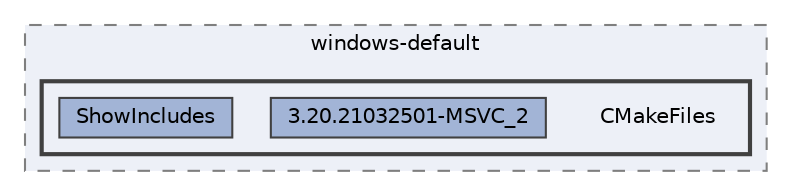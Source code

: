 digraph "out/build/windows-default/CMakeFiles"
{
 // LATEX_PDF_SIZE
  bgcolor="transparent";
  edge [fontname=Helvetica,fontsize=10,labelfontname=Helvetica,labelfontsize=10];
  node [fontname=Helvetica,fontsize=10,shape=box,height=0.2,width=0.4];
  compound=true
  subgraph clusterdir_e4aaa71ca01ac0920772134c712ffa38 {
    graph [ bgcolor="#edf0f7", pencolor="grey50", label="windows-default", fontname=Helvetica,fontsize=10 style="filled,dashed", URL="dir_e4aaa71ca01ac0920772134c712ffa38.html",tooltip=""]
  subgraph clusterdir_e745d820abccf82b1828bd76d0e60c18 {
    graph [ bgcolor="#edf0f7", pencolor="grey25", label="", fontname=Helvetica,fontsize=10 style="filled,bold", URL="dir_e745d820abccf82b1828bd76d0e60c18.html",tooltip=""]
    dir_e745d820abccf82b1828bd76d0e60c18 [shape=plaintext, label="CMakeFiles"];
  dir_3405f409ad740f9f782b49a013d8eab2 [label="3.20.21032501-MSVC_2", fillcolor="#a2b4d6", color="grey25", style="filled", URL="dir_3405f409ad740f9f782b49a013d8eab2.html",tooltip=""];
  dir_daf6771287b8c48117d91d37b851b558 [label="ShowIncludes", fillcolor="#a2b4d6", color="grey25", style="filled", URL="dir_daf6771287b8c48117d91d37b851b558.html",tooltip=""];
  }
  }
}
